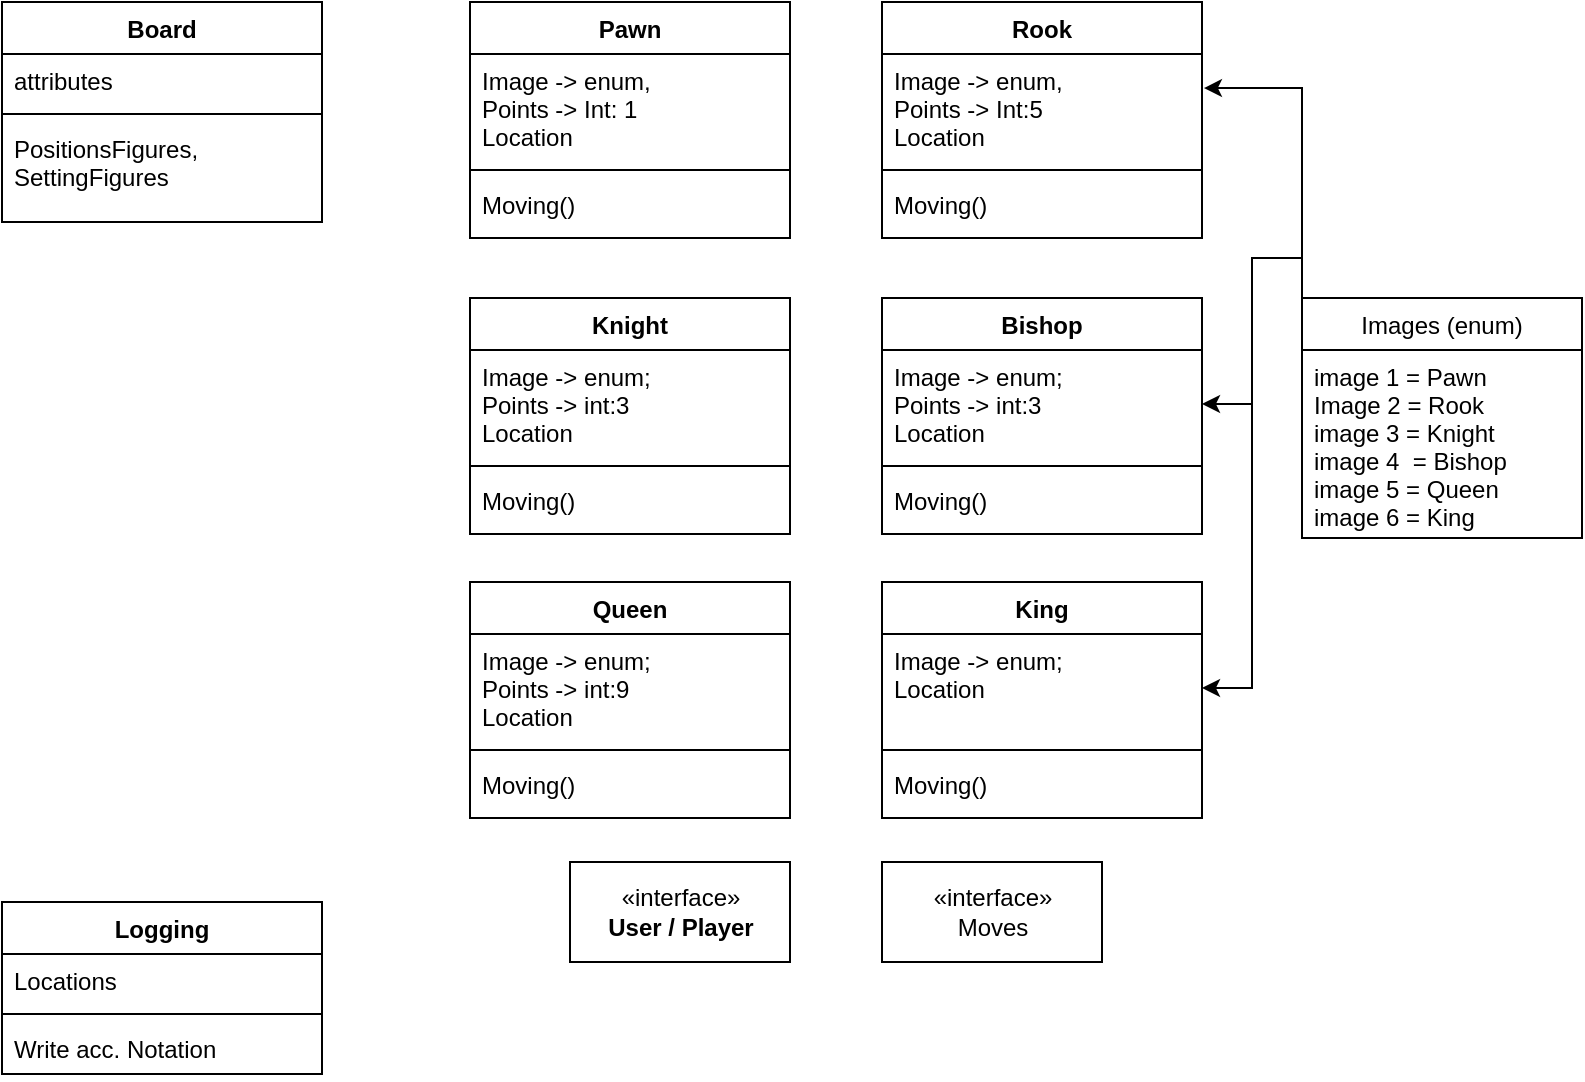 <mxfile version="20.8.10" type="github"><diagram name="Seite-1" id="8dhn65Cj3MbclAA8dtAb"><mxGraphModel dx="1105" dy="566" grid="1" gridSize="10" guides="1" tooltips="1" connect="1" arrows="1" fold="1" page="1" pageScale="1" pageWidth="827" pageHeight="1169" math="0" shadow="0"><root><mxCell id="0"/><mxCell id="1" parent="0"/><mxCell id="jfo7WDEXiLr41LFdycN5-2" value="Board" style="swimlane;fontStyle=1;align=center;verticalAlign=top;childLayout=stackLayout;horizontal=1;startSize=26;horizontalStack=0;resizeParent=1;resizeParentMax=0;resizeLast=0;collapsible=1;marginBottom=0;" vertex="1" parent="1"><mxGeometry x="20" y="20" width="160" height="110" as="geometry"/></mxCell><mxCell id="jfo7WDEXiLr41LFdycN5-3" value="attributes" style="text;strokeColor=none;fillColor=none;align=left;verticalAlign=top;spacingLeft=4;spacingRight=4;overflow=hidden;rotatable=0;points=[[0,0.5],[1,0.5]];portConstraint=eastwest;" vertex="1" parent="jfo7WDEXiLr41LFdycN5-2"><mxGeometry y="26" width="160" height="26" as="geometry"/></mxCell><mxCell id="jfo7WDEXiLr41LFdycN5-4" value="" style="line;strokeWidth=1;fillColor=none;align=left;verticalAlign=middle;spacingTop=-1;spacingLeft=3;spacingRight=3;rotatable=0;labelPosition=right;points=[];portConstraint=eastwest;strokeColor=inherit;" vertex="1" parent="jfo7WDEXiLr41LFdycN5-2"><mxGeometry y="52" width="160" height="8" as="geometry"/></mxCell><mxCell id="jfo7WDEXiLr41LFdycN5-5" value="PositionsFigures,&#xA;SettingFigures&#xA;" style="text;strokeColor=none;fillColor=none;align=left;verticalAlign=top;spacingLeft=4;spacingRight=4;overflow=hidden;rotatable=0;points=[[0,0.5],[1,0.5]];portConstraint=eastwest;" vertex="1" parent="jfo7WDEXiLr41LFdycN5-2"><mxGeometry y="60" width="160" height="50" as="geometry"/></mxCell><mxCell id="jfo7WDEXiLr41LFdycN5-6" value="Pawn" style="swimlane;fontStyle=1;align=center;verticalAlign=top;childLayout=stackLayout;horizontal=1;startSize=26;horizontalStack=0;resizeParent=1;resizeParentMax=0;resizeLast=0;collapsible=1;marginBottom=0;" vertex="1" parent="1"><mxGeometry x="254" y="20" width="160" height="118" as="geometry"/></mxCell><mxCell id="jfo7WDEXiLr41LFdycN5-7" value="Image -&gt; enum,&#xA;Points -&gt; Int: 1&#xA;Location&#xA;" style="text;strokeColor=none;fillColor=none;align=left;verticalAlign=top;spacingLeft=4;spacingRight=4;overflow=hidden;rotatable=0;points=[[0,0.5],[1,0.5]];portConstraint=eastwest;" vertex="1" parent="jfo7WDEXiLr41LFdycN5-6"><mxGeometry y="26" width="160" height="54" as="geometry"/></mxCell><mxCell id="jfo7WDEXiLr41LFdycN5-8" value="" style="line;strokeWidth=1;fillColor=none;align=left;verticalAlign=middle;spacingTop=-1;spacingLeft=3;spacingRight=3;rotatable=0;labelPosition=right;points=[];portConstraint=eastwest;strokeColor=inherit;" vertex="1" parent="jfo7WDEXiLr41LFdycN5-6"><mxGeometry y="80" width="160" height="8" as="geometry"/></mxCell><mxCell id="jfo7WDEXiLr41LFdycN5-9" value="Moving()&#xA;" style="text;strokeColor=none;fillColor=none;align=left;verticalAlign=top;spacingLeft=4;spacingRight=4;overflow=hidden;rotatable=0;points=[[0,0.5],[1,0.5]];portConstraint=eastwest;" vertex="1" parent="jfo7WDEXiLr41LFdycN5-6"><mxGeometry y="88" width="160" height="30" as="geometry"/></mxCell><mxCell id="jfo7WDEXiLr41LFdycN5-11" value="Rook" style="swimlane;fontStyle=1;align=center;verticalAlign=top;childLayout=stackLayout;horizontal=1;startSize=26;horizontalStack=0;resizeParent=1;resizeParentMax=0;resizeLast=0;collapsible=1;marginBottom=0;" vertex="1" parent="1"><mxGeometry x="460" y="20" width="160" height="118" as="geometry"/></mxCell><mxCell id="jfo7WDEXiLr41LFdycN5-12" value="Image -&gt; enum,&#xA;Points -&gt; Int:5&#xA;Location&#xA;" style="text;strokeColor=none;fillColor=none;align=left;verticalAlign=top;spacingLeft=4;spacingRight=4;overflow=hidden;rotatable=0;points=[[0,0.5],[1,0.5]];portConstraint=eastwest;" vertex="1" parent="jfo7WDEXiLr41LFdycN5-11"><mxGeometry y="26" width="160" height="54" as="geometry"/></mxCell><mxCell id="jfo7WDEXiLr41LFdycN5-13" value="" style="line;strokeWidth=1;fillColor=none;align=left;verticalAlign=middle;spacingTop=-1;spacingLeft=3;spacingRight=3;rotatable=0;labelPosition=right;points=[];portConstraint=eastwest;strokeColor=inherit;" vertex="1" parent="jfo7WDEXiLr41LFdycN5-11"><mxGeometry y="80" width="160" height="8" as="geometry"/></mxCell><mxCell id="jfo7WDEXiLr41LFdycN5-14" value="Moving()&#xA;" style="text;strokeColor=none;fillColor=none;align=left;verticalAlign=top;spacingLeft=4;spacingRight=4;overflow=hidden;rotatable=0;points=[[0,0.5],[1,0.5]];portConstraint=eastwest;" vertex="1" parent="jfo7WDEXiLr41LFdycN5-11"><mxGeometry y="88" width="160" height="30" as="geometry"/></mxCell><mxCell id="jfo7WDEXiLr41LFdycN5-15" value="Knight" style="swimlane;fontStyle=1;align=center;verticalAlign=top;childLayout=stackLayout;horizontal=1;startSize=26;horizontalStack=0;resizeParent=1;resizeParentMax=0;resizeLast=0;collapsible=1;marginBottom=0;" vertex="1" parent="1"><mxGeometry x="254" y="168" width="160" height="118" as="geometry"/></mxCell><mxCell id="jfo7WDEXiLr41LFdycN5-16" value="Image -&gt; enum;&#xA;Points -&gt; int:3&#xA;Location&#xA;" style="text;strokeColor=none;fillColor=none;align=left;verticalAlign=top;spacingLeft=4;spacingRight=4;overflow=hidden;rotatable=0;points=[[0,0.5],[1,0.5]];portConstraint=eastwest;" vertex="1" parent="jfo7WDEXiLr41LFdycN5-15"><mxGeometry y="26" width="160" height="54" as="geometry"/></mxCell><mxCell id="jfo7WDEXiLr41LFdycN5-17" value="" style="line;strokeWidth=1;fillColor=none;align=left;verticalAlign=middle;spacingTop=-1;spacingLeft=3;spacingRight=3;rotatable=0;labelPosition=right;points=[];portConstraint=eastwest;strokeColor=inherit;" vertex="1" parent="jfo7WDEXiLr41LFdycN5-15"><mxGeometry y="80" width="160" height="8" as="geometry"/></mxCell><mxCell id="jfo7WDEXiLr41LFdycN5-18" value="Moving()&#xA;" style="text;strokeColor=none;fillColor=none;align=left;verticalAlign=top;spacingLeft=4;spacingRight=4;overflow=hidden;rotatable=0;points=[[0,0.5],[1,0.5]];portConstraint=eastwest;" vertex="1" parent="jfo7WDEXiLr41LFdycN5-15"><mxGeometry y="88" width="160" height="30" as="geometry"/></mxCell><mxCell id="jfo7WDEXiLr41LFdycN5-19" value="Queen" style="swimlane;fontStyle=1;align=center;verticalAlign=top;childLayout=stackLayout;horizontal=1;startSize=26;horizontalStack=0;resizeParent=1;resizeParentMax=0;resizeLast=0;collapsible=1;marginBottom=0;" vertex="1" parent="1"><mxGeometry x="254" y="310" width="160" height="118" as="geometry"/></mxCell><mxCell id="jfo7WDEXiLr41LFdycN5-20" value="Image -&gt; enum;&#xA;Points -&gt; int:9&#xA;Location&#xA;" style="text;strokeColor=none;fillColor=none;align=left;verticalAlign=top;spacingLeft=4;spacingRight=4;overflow=hidden;rotatable=0;points=[[0,0.5],[1,0.5]];portConstraint=eastwest;" vertex="1" parent="jfo7WDEXiLr41LFdycN5-19"><mxGeometry y="26" width="160" height="54" as="geometry"/></mxCell><mxCell id="jfo7WDEXiLr41LFdycN5-21" value="" style="line;strokeWidth=1;fillColor=none;align=left;verticalAlign=middle;spacingTop=-1;spacingLeft=3;spacingRight=3;rotatable=0;labelPosition=right;points=[];portConstraint=eastwest;strokeColor=inherit;" vertex="1" parent="jfo7WDEXiLr41LFdycN5-19"><mxGeometry y="80" width="160" height="8" as="geometry"/></mxCell><mxCell id="jfo7WDEXiLr41LFdycN5-22" value="Moving()&#xA;" style="text;strokeColor=none;fillColor=none;align=left;verticalAlign=top;spacingLeft=4;spacingRight=4;overflow=hidden;rotatable=0;points=[[0,0.5],[1,0.5]];portConstraint=eastwest;" vertex="1" parent="jfo7WDEXiLr41LFdycN5-19"><mxGeometry y="88" width="160" height="30" as="geometry"/></mxCell><mxCell id="jfo7WDEXiLr41LFdycN5-23" value="King" style="swimlane;fontStyle=1;align=center;verticalAlign=top;childLayout=stackLayout;horizontal=1;startSize=26;horizontalStack=0;resizeParent=1;resizeParentMax=0;resizeLast=0;collapsible=1;marginBottom=0;" vertex="1" parent="1"><mxGeometry x="460" y="310" width="160" height="118" as="geometry"/></mxCell><mxCell id="jfo7WDEXiLr41LFdycN5-24" value="Image -&gt; enum;&#xA;Location&#xA;" style="text;strokeColor=none;fillColor=none;align=left;verticalAlign=top;spacingLeft=4;spacingRight=4;overflow=hidden;rotatable=0;points=[[0,0.5],[1,0.5]];portConstraint=eastwest;" vertex="1" parent="jfo7WDEXiLr41LFdycN5-23"><mxGeometry y="26" width="160" height="54" as="geometry"/></mxCell><mxCell id="jfo7WDEXiLr41LFdycN5-25" value="" style="line;strokeWidth=1;fillColor=none;align=left;verticalAlign=middle;spacingTop=-1;spacingLeft=3;spacingRight=3;rotatable=0;labelPosition=right;points=[];portConstraint=eastwest;strokeColor=inherit;" vertex="1" parent="jfo7WDEXiLr41LFdycN5-23"><mxGeometry y="80" width="160" height="8" as="geometry"/></mxCell><mxCell id="jfo7WDEXiLr41LFdycN5-26" value="Moving()&#xA;" style="text;strokeColor=none;fillColor=none;align=left;verticalAlign=top;spacingLeft=4;spacingRight=4;overflow=hidden;rotatable=0;points=[[0,0.5],[1,0.5]];portConstraint=eastwest;" vertex="1" parent="jfo7WDEXiLr41LFdycN5-23"><mxGeometry y="88" width="160" height="30" as="geometry"/></mxCell><mxCell id="jfo7WDEXiLr41LFdycN5-27" value="Bishop" style="swimlane;fontStyle=1;align=center;verticalAlign=top;childLayout=stackLayout;horizontal=1;startSize=26;horizontalStack=0;resizeParent=1;resizeParentMax=0;resizeLast=0;collapsible=1;marginBottom=0;" vertex="1" parent="1"><mxGeometry x="460" y="168" width="160" height="118" as="geometry"/></mxCell><mxCell id="jfo7WDEXiLr41LFdycN5-28" value="Image -&gt; enum;&#xA;Points -&gt; int:3&#xA;Location&#xA;" style="text;strokeColor=none;fillColor=none;align=left;verticalAlign=top;spacingLeft=4;spacingRight=4;overflow=hidden;rotatable=0;points=[[0,0.5],[1,0.5]];portConstraint=eastwest;" vertex="1" parent="jfo7WDEXiLr41LFdycN5-27"><mxGeometry y="26" width="160" height="54" as="geometry"/></mxCell><mxCell id="jfo7WDEXiLr41LFdycN5-29" value="" style="line;strokeWidth=1;fillColor=none;align=left;verticalAlign=middle;spacingTop=-1;spacingLeft=3;spacingRight=3;rotatable=0;labelPosition=right;points=[];portConstraint=eastwest;strokeColor=inherit;" vertex="1" parent="jfo7WDEXiLr41LFdycN5-27"><mxGeometry y="80" width="160" height="8" as="geometry"/></mxCell><mxCell id="jfo7WDEXiLr41LFdycN5-30" value="Moving()&#xA;" style="text;strokeColor=none;fillColor=none;align=left;verticalAlign=top;spacingLeft=4;spacingRight=4;overflow=hidden;rotatable=0;points=[[0,0.5],[1,0.5]];portConstraint=eastwest;" vertex="1" parent="jfo7WDEXiLr41LFdycN5-27"><mxGeometry y="88" width="160" height="30" as="geometry"/></mxCell><mxCell id="jfo7WDEXiLr41LFdycN5-36" style="edgeStyle=orthogonalEdgeStyle;rounded=0;orthogonalLoop=1;jettySize=auto;html=1;exitX=0;exitY=0;exitDx=0;exitDy=0;entryX=1.006;entryY=0.315;entryDx=0;entryDy=0;entryPerimeter=0;" edge="1" parent="1" source="jfo7WDEXiLr41LFdycN5-32" target="jfo7WDEXiLr41LFdycN5-12"><mxGeometry relative="1" as="geometry"/></mxCell><mxCell id="jfo7WDEXiLr41LFdycN5-37" style="edgeStyle=orthogonalEdgeStyle;rounded=0;orthogonalLoop=1;jettySize=auto;html=1;exitX=0;exitY=0;exitDx=0;exitDy=0;entryX=1;entryY=0.5;entryDx=0;entryDy=0;" edge="1" parent="1" source="jfo7WDEXiLr41LFdycN5-32" target="jfo7WDEXiLr41LFdycN5-28"><mxGeometry relative="1" as="geometry"/></mxCell><mxCell id="jfo7WDEXiLr41LFdycN5-38" style="edgeStyle=orthogonalEdgeStyle;rounded=0;orthogonalLoop=1;jettySize=auto;html=1;exitX=0;exitY=0;exitDx=0;exitDy=0;entryX=1;entryY=0.5;entryDx=0;entryDy=0;" edge="1" parent="1" source="jfo7WDEXiLr41LFdycN5-32" target="jfo7WDEXiLr41LFdycN5-24"><mxGeometry relative="1" as="geometry"/></mxCell><mxCell id="jfo7WDEXiLr41LFdycN5-32" value="Images (enum)" style="swimlane;fontStyle=0;childLayout=stackLayout;horizontal=1;startSize=26;fillColor=none;horizontalStack=0;resizeParent=1;resizeParentMax=0;resizeLast=0;collapsible=1;marginBottom=0;" vertex="1" parent="1"><mxGeometry x="670" y="168" width="140" height="120" as="geometry"/></mxCell><mxCell id="jfo7WDEXiLr41LFdycN5-33" value="image 1 = Pawn&#xA;Image 2 = Rook&#xA;image 3 = Knight&#xA;image 4  = Bishop&#xA;image 5 = Queen&#xA;image 6 = King" style="text;strokeColor=none;fillColor=none;align=left;verticalAlign=top;spacingLeft=4;spacingRight=4;overflow=hidden;rotatable=0;points=[[0,0.5],[1,0.5]];portConstraint=eastwest;" vertex="1" parent="jfo7WDEXiLr41LFdycN5-32"><mxGeometry y="26" width="140" height="94" as="geometry"/></mxCell><mxCell id="jfo7WDEXiLr41LFdycN5-39" value="&lt;div&gt;«interface»&lt;/div&gt;Moves" style="html=1;" vertex="1" parent="1"><mxGeometry x="460" y="450" width="110" height="50" as="geometry"/></mxCell><mxCell id="jfo7WDEXiLr41LFdycN5-40" value="&lt;div&gt;«interface»&lt;/div&gt;&lt;div&gt;&lt;b&gt;User / Player&lt;/b&gt;&lt;/div&gt;" style="html=1;" vertex="1" parent="1"><mxGeometry x="304" y="450" width="110" height="50" as="geometry"/></mxCell><mxCell id="jfo7WDEXiLr41LFdycN5-41" value="Logging" style="swimlane;fontStyle=1;align=center;verticalAlign=top;childLayout=stackLayout;horizontal=1;startSize=26;horizontalStack=0;resizeParent=1;resizeParentMax=0;resizeLast=0;collapsible=1;marginBottom=0;" vertex="1" parent="1"><mxGeometry x="20" y="470" width="160" height="86" as="geometry"/></mxCell><mxCell id="jfo7WDEXiLr41LFdycN5-42" value="Locations" style="text;strokeColor=none;fillColor=none;align=left;verticalAlign=top;spacingLeft=4;spacingRight=4;overflow=hidden;rotatable=0;points=[[0,0.5],[1,0.5]];portConstraint=eastwest;" vertex="1" parent="jfo7WDEXiLr41LFdycN5-41"><mxGeometry y="26" width="160" height="26" as="geometry"/></mxCell><mxCell id="jfo7WDEXiLr41LFdycN5-43" value="" style="line;strokeWidth=1;fillColor=none;align=left;verticalAlign=middle;spacingTop=-1;spacingLeft=3;spacingRight=3;rotatable=0;labelPosition=right;points=[];portConstraint=eastwest;strokeColor=inherit;" vertex="1" parent="jfo7WDEXiLr41LFdycN5-41"><mxGeometry y="52" width="160" height="8" as="geometry"/></mxCell><mxCell id="jfo7WDEXiLr41LFdycN5-44" value="Write acc. Notation" style="text;strokeColor=none;fillColor=none;align=left;verticalAlign=top;spacingLeft=4;spacingRight=4;overflow=hidden;rotatable=0;points=[[0,0.5],[1,0.5]];portConstraint=eastwest;" vertex="1" parent="jfo7WDEXiLr41LFdycN5-41"><mxGeometry y="60" width="160" height="26" as="geometry"/></mxCell></root></mxGraphModel></diagram></mxfile>
